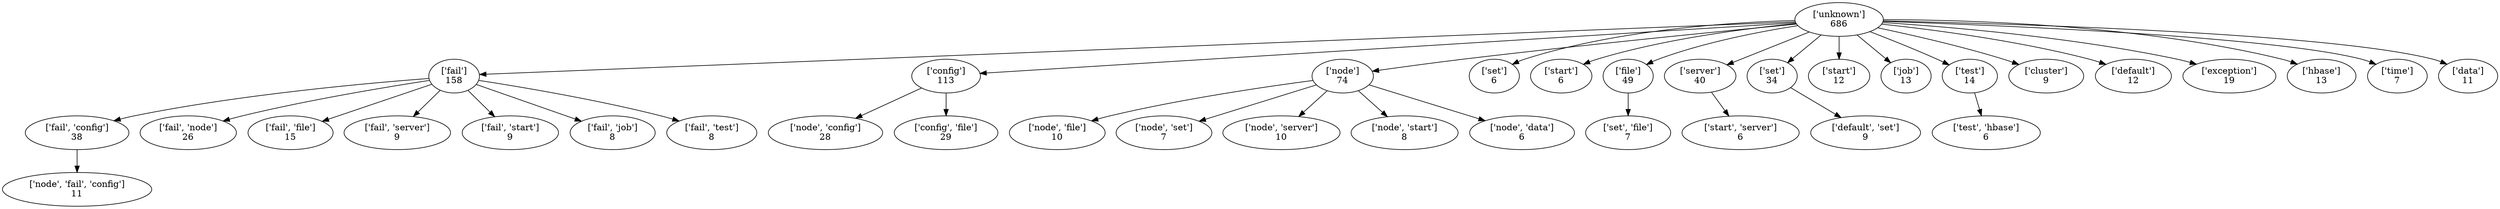strict digraph  {
	"['unknown']
686" -> "['fail']
158";
	"['unknown']
686" -> "['config']
113";
	"['unknown']
686" -> "['node']
74";
	"['unknown']
686" -> "['set']
6";
	"['unknown']
686" -> "['start']
6";
	"['unknown']
686" -> "['file']
49";
	"['unknown']
686" -> "['server']
40";
	"['unknown']
686" -> "['set']
34";
	"['unknown']
686" -> "['start']
12";
	"['unknown']
686" -> "['job']
13";
	"['unknown']
686" -> "['test']
14";
	"['unknown']
686" -> "['cluster']
9";
	"['unknown']
686" -> "['default']
12";
	"['unknown']
686" -> "['exception']
19";
	"['unknown']
686" -> "['hbase']
13";
	"['unknown']
686" -> "['time']
7";
	"['unknown']
686" -> "['data']
11";
	"['fail']
158" -> "['fail', 'config']
38";
	"['fail']
158" -> "['fail', 'node']
26";
	"['fail']
158" -> "['fail', 'file']
15";
	"['fail']
158" -> "['fail', 'server']
9";
	"['fail']
158" -> "['fail', 'start']
9";
	"['fail']
158" -> "['fail', 'job']
8";
	"['fail']
158" -> "['fail', 'test']
8";
	"['config']
113" -> "['node', 'config']
28";
	"['config']
113" -> "['config', 'file']
29";
	"['node']
74" -> "['node', 'file']
10";
	"['node']
74" -> "['node', 'set']
7";
	"['node']
74" -> "['node', 'server']
10";
	"['node']
74" -> "['node', 'start']
8";
	"['node']
74" -> "['node', 'data']
6";
	"['file']
49" -> "['set', 'file']
7";
	"['server']
40" -> "['start', 'server']
6";
	"['set']
34" -> "['default', 'set']
9";
	"['test']
14" -> "['test', 'hbase']
6";
	"['fail', 'config']
38" -> "['node', 'fail', 'config']
11";
}
